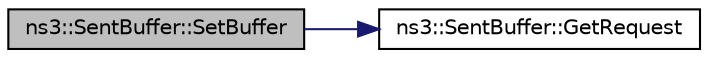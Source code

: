 digraph "ns3::SentBuffer::SetBuffer"
{
  edge [fontname="Helvetica",fontsize="10",labelfontname="Helvetica",labelfontsize="10"];
  node [fontname="Helvetica",fontsize="10",shape=record];
  rankdir="LR";
  Node1 [label="ns3::SentBuffer::SetBuffer",height=0.2,width=0.4,color="black", fillcolor="grey75", style="filled", fontcolor="black"];
  Node1 -> Node2 [color="midnightblue",fontsize="10",style="solid"];
  Node2 [label="ns3::SentBuffer::GetRequest",height=0.2,width=0.4,color="black", fillcolor="white", style="filled",URL="$d5/d66/classns3_1_1SentBuffer.html#a0c78663fb3d4080dba83b0900512d991"];
}
